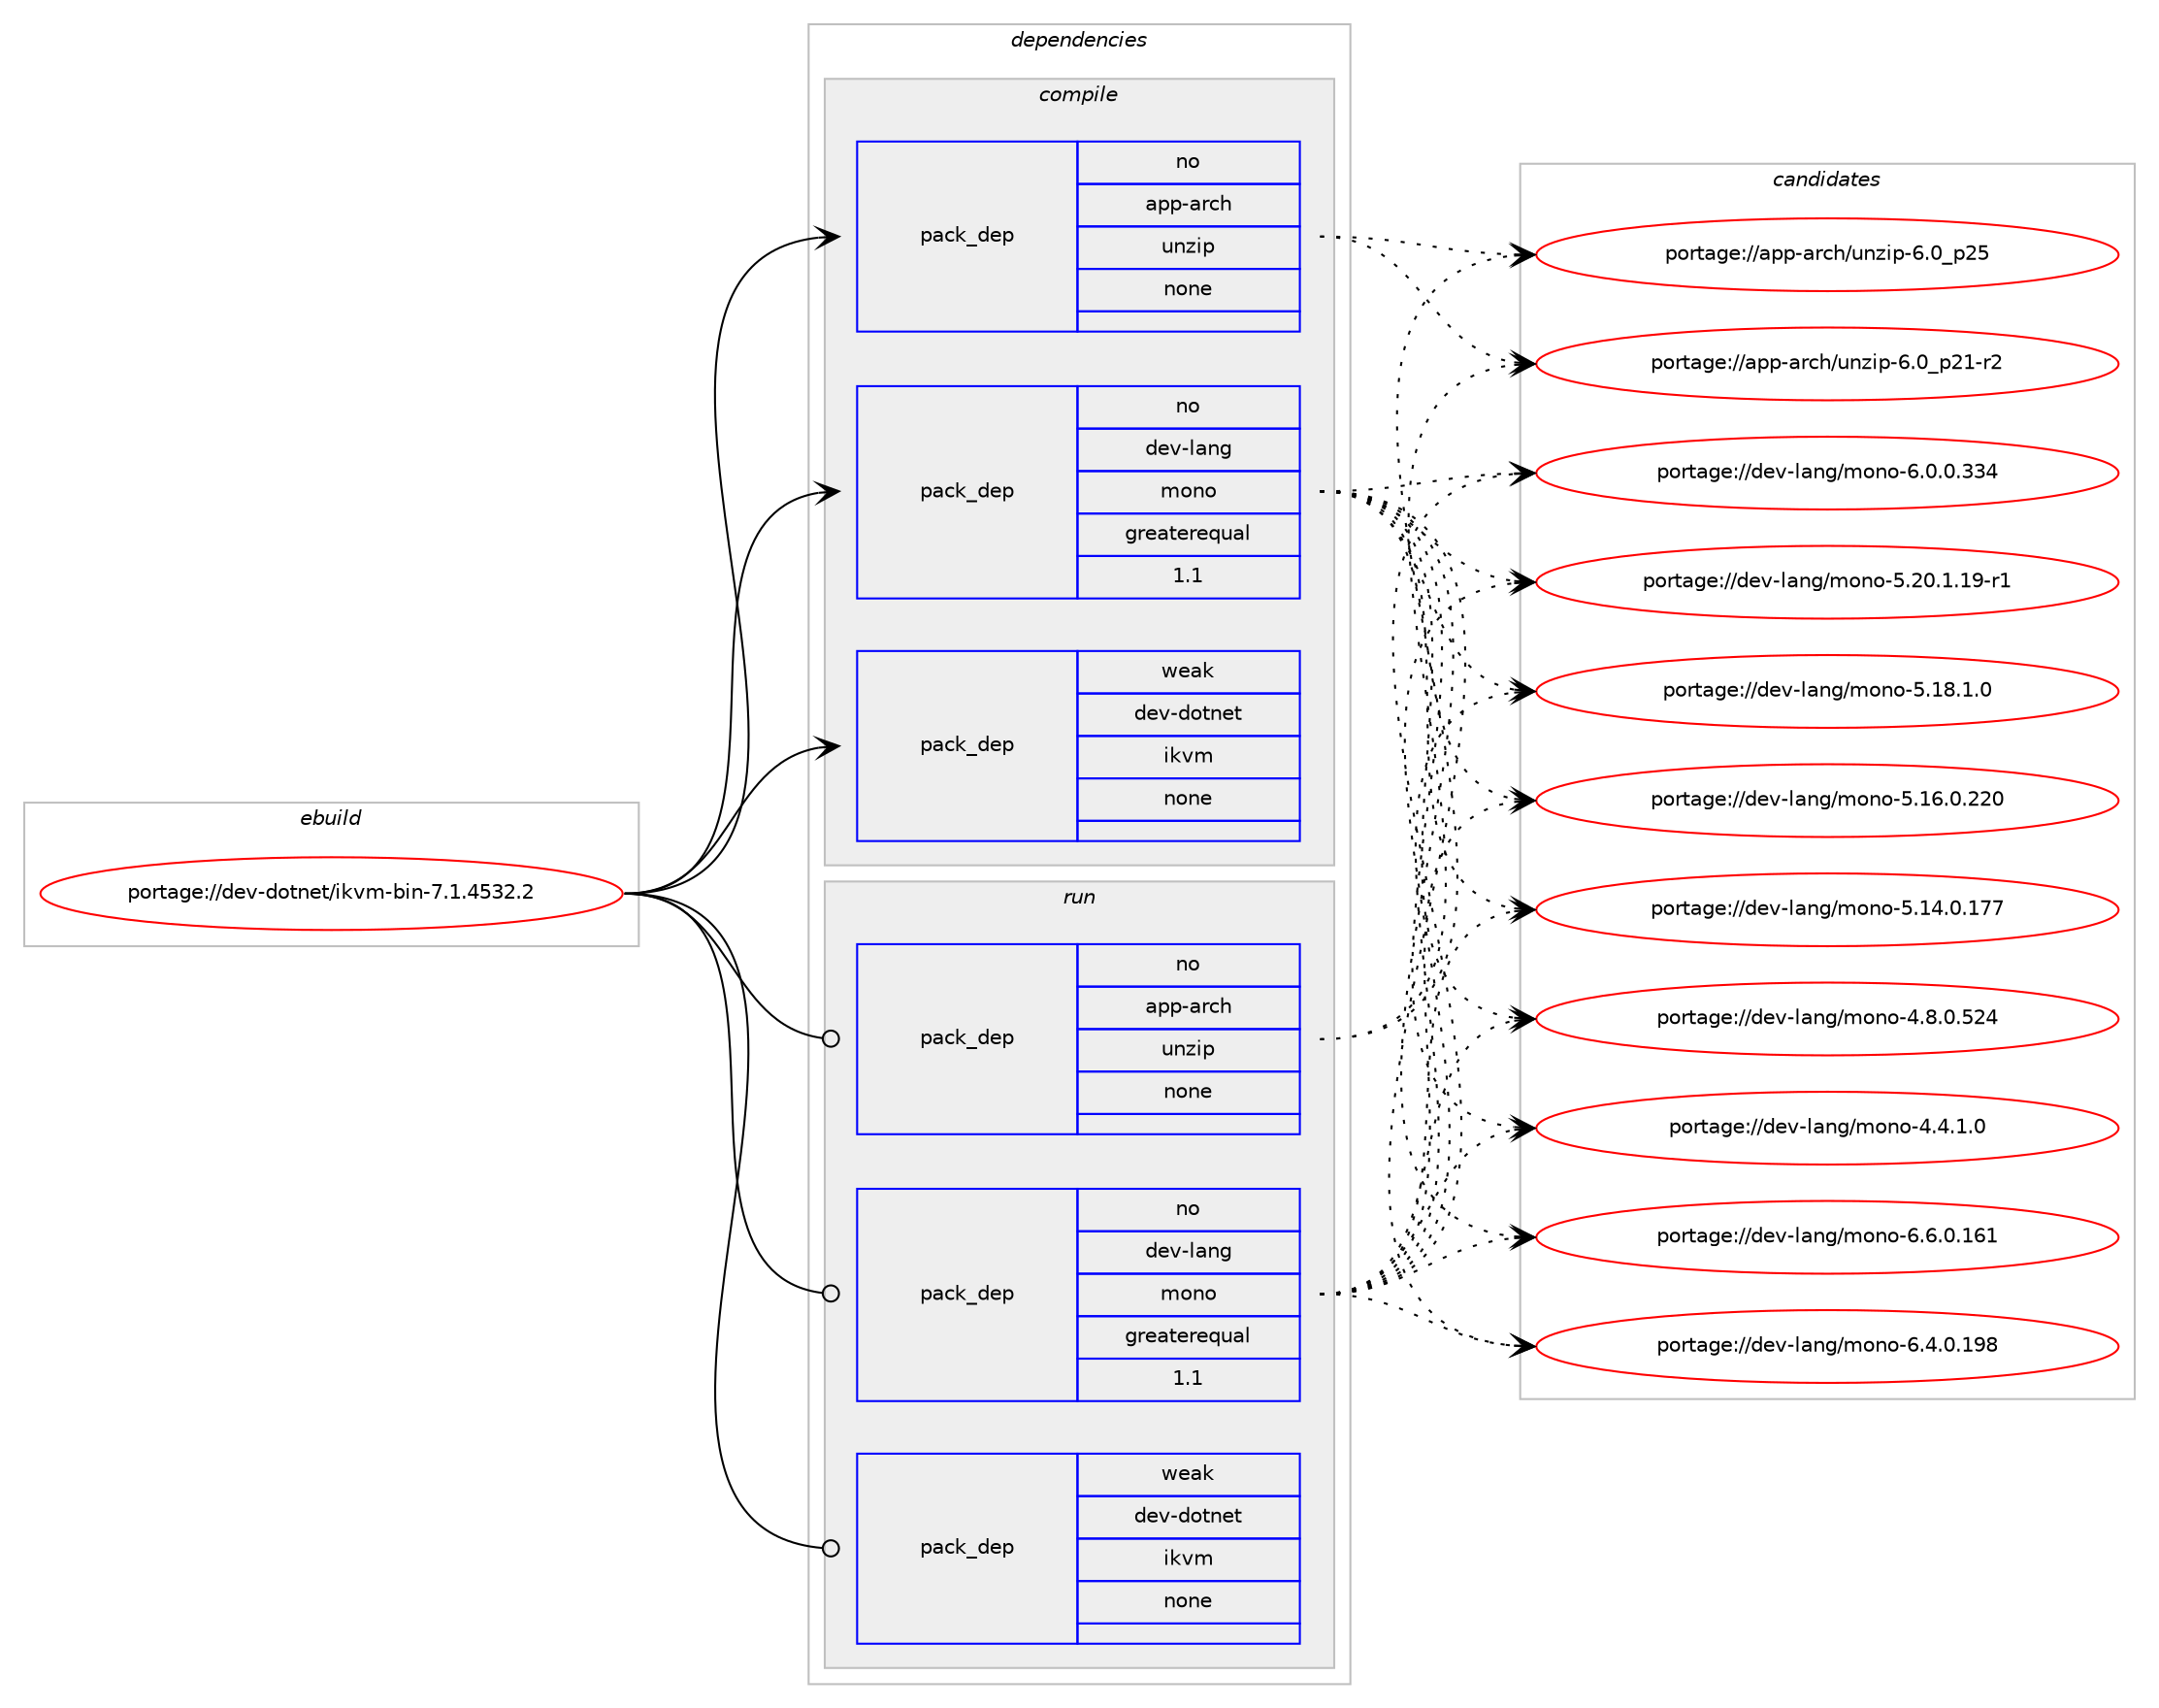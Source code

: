 digraph prolog {

# *************
# Graph options
# *************

newrank=true;
concentrate=true;
compound=true;
graph [rankdir=LR,fontname=Helvetica,fontsize=10,ranksep=1.5];#, ranksep=2.5, nodesep=0.2];
edge  [arrowhead=vee];
node  [fontname=Helvetica,fontsize=10];

# **********
# The ebuild
# **********

subgraph cluster_leftcol {
color=gray;
label=<<i>ebuild</i>>;
id [label="portage://dev-dotnet/ikvm-bin-7.1.4532.2", color=red, width=4, href="../dev-dotnet/ikvm-bin-7.1.4532.2.svg"];
}

# ****************
# The dependencies
# ****************

subgraph cluster_midcol {
color=gray;
label=<<i>dependencies</i>>;
subgraph cluster_compile {
fillcolor="#eeeeee";
style=filled;
label=<<i>compile</i>>;
subgraph pack433331 {
dependency576275 [label=<<TABLE BORDER="0" CELLBORDER="1" CELLSPACING="0" CELLPADDING="4" WIDTH="220"><TR><TD ROWSPAN="6" CELLPADDING="30">pack_dep</TD></TR><TR><TD WIDTH="110">no</TD></TR><TR><TD>app-arch</TD></TR><TR><TD>unzip</TD></TR><TR><TD>none</TD></TR><TR><TD></TD></TR></TABLE>>, shape=none, color=blue];
}
id:e -> dependency576275:w [weight=20,style="solid",arrowhead="vee"];
subgraph pack433332 {
dependency576276 [label=<<TABLE BORDER="0" CELLBORDER="1" CELLSPACING="0" CELLPADDING="4" WIDTH="220"><TR><TD ROWSPAN="6" CELLPADDING="30">pack_dep</TD></TR><TR><TD WIDTH="110">no</TD></TR><TR><TD>dev-lang</TD></TR><TR><TD>mono</TD></TR><TR><TD>greaterequal</TD></TR><TR><TD>1.1</TD></TR></TABLE>>, shape=none, color=blue];
}
id:e -> dependency576276:w [weight=20,style="solid",arrowhead="vee"];
subgraph pack433333 {
dependency576277 [label=<<TABLE BORDER="0" CELLBORDER="1" CELLSPACING="0" CELLPADDING="4" WIDTH="220"><TR><TD ROWSPAN="6" CELLPADDING="30">pack_dep</TD></TR><TR><TD WIDTH="110">weak</TD></TR><TR><TD>dev-dotnet</TD></TR><TR><TD>ikvm</TD></TR><TR><TD>none</TD></TR><TR><TD></TD></TR></TABLE>>, shape=none, color=blue];
}
id:e -> dependency576277:w [weight=20,style="solid",arrowhead="vee"];
}
subgraph cluster_compileandrun {
fillcolor="#eeeeee";
style=filled;
label=<<i>compile and run</i>>;
}
subgraph cluster_run {
fillcolor="#eeeeee";
style=filled;
label=<<i>run</i>>;
subgraph pack433334 {
dependency576278 [label=<<TABLE BORDER="0" CELLBORDER="1" CELLSPACING="0" CELLPADDING="4" WIDTH="220"><TR><TD ROWSPAN="6" CELLPADDING="30">pack_dep</TD></TR><TR><TD WIDTH="110">no</TD></TR><TR><TD>app-arch</TD></TR><TR><TD>unzip</TD></TR><TR><TD>none</TD></TR><TR><TD></TD></TR></TABLE>>, shape=none, color=blue];
}
id:e -> dependency576278:w [weight=20,style="solid",arrowhead="odot"];
subgraph pack433335 {
dependency576279 [label=<<TABLE BORDER="0" CELLBORDER="1" CELLSPACING="0" CELLPADDING="4" WIDTH="220"><TR><TD ROWSPAN="6" CELLPADDING="30">pack_dep</TD></TR><TR><TD WIDTH="110">no</TD></TR><TR><TD>dev-lang</TD></TR><TR><TD>mono</TD></TR><TR><TD>greaterequal</TD></TR><TR><TD>1.1</TD></TR></TABLE>>, shape=none, color=blue];
}
id:e -> dependency576279:w [weight=20,style="solid",arrowhead="odot"];
subgraph pack433336 {
dependency576280 [label=<<TABLE BORDER="0" CELLBORDER="1" CELLSPACING="0" CELLPADDING="4" WIDTH="220"><TR><TD ROWSPAN="6" CELLPADDING="30">pack_dep</TD></TR><TR><TD WIDTH="110">weak</TD></TR><TR><TD>dev-dotnet</TD></TR><TR><TD>ikvm</TD></TR><TR><TD>none</TD></TR><TR><TD></TD></TR></TABLE>>, shape=none, color=blue];
}
id:e -> dependency576280:w [weight=20,style="solid",arrowhead="odot"];
}
}

# **************
# The candidates
# **************

subgraph cluster_choices {
rank=same;
color=gray;
label=<<i>candidates</i>>;

subgraph choice433331 {
color=black;
nodesep=1;
choice971121124597114991044711711012210511245544648951125053 [label="portage://app-arch/unzip-6.0_p25", color=red, width=4,href="../app-arch/unzip-6.0_p25.svg"];
choice9711211245971149910447117110122105112455446489511250494511450 [label="portage://app-arch/unzip-6.0_p21-r2", color=red, width=4,href="../app-arch/unzip-6.0_p21-r2.svg"];
dependency576275:e -> choice971121124597114991044711711012210511245544648951125053:w [style=dotted,weight="100"];
dependency576275:e -> choice9711211245971149910447117110122105112455446489511250494511450:w [style=dotted,weight="100"];
}
subgraph choice433332 {
color=black;
nodesep=1;
choice10010111845108971101034710911111011145544654464846495449 [label="portage://dev-lang/mono-6.6.0.161", color=red, width=4,href="../dev-lang/mono-6.6.0.161.svg"];
choice10010111845108971101034710911111011145544652464846495756 [label="portage://dev-lang/mono-6.4.0.198", color=red, width=4,href="../dev-lang/mono-6.4.0.198.svg"];
choice10010111845108971101034710911111011145544648464846515152 [label="portage://dev-lang/mono-6.0.0.334", color=red, width=4,href="../dev-lang/mono-6.0.0.334.svg"];
choice100101118451089711010347109111110111455346504846494649574511449 [label="portage://dev-lang/mono-5.20.1.19-r1", color=red, width=4,href="../dev-lang/mono-5.20.1.19-r1.svg"];
choice100101118451089711010347109111110111455346495646494648 [label="portage://dev-lang/mono-5.18.1.0", color=red, width=4,href="../dev-lang/mono-5.18.1.0.svg"];
choice1001011184510897110103471091111101114553464954464846505048 [label="portage://dev-lang/mono-5.16.0.220", color=red, width=4,href="../dev-lang/mono-5.16.0.220.svg"];
choice1001011184510897110103471091111101114553464952464846495555 [label="portage://dev-lang/mono-5.14.0.177", color=red, width=4,href="../dev-lang/mono-5.14.0.177.svg"];
choice10010111845108971101034710911111011145524656464846535052 [label="portage://dev-lang/mono-4.8.0.524", color=red, width=4,href="../dev-lang/mono-4.8.0.524.svg"];
choice1001011184510897110103471091111101114552465246494648 [label="portage://dev-lang/mono-4.4.1.0", color=red, width=4,href="../dev-lang/mono-4.4.1.0.svg"];
dependency576276:e -> choice10010111845108971101034710911111011145544654464846495449:w [style=dotted,weight="100"];
dependency576276:e -> choice10010111845108971101034710911111011145544652464846495756:w [style=dotted,weight="100"];
dependency576276:e -> choice10010111845108971101034710911111011145544648464846515152:w [style=dotted,weight="100"];
dependency576276:e -> choice100101118451089711010347109111110111455346504846494649574511449:w [style=dotted,weight="100"];
dependency576276:e -> choice100101118451089711010347109111110111455346495646494648:w [style=dotted,weight="100"];
dependency576276:e -> choice1001011184510897110103471091111101114553464954464846505048:w [style=dotted,weight="100"];
dependency576276:e -> choice1001011184510897110103471091111101114553464952464846495555:w [style=dotted,weight="100"];
dependency576276:e -> choice10010111845108971101034710911111011145524656464846535052:w [style=dotted,weight="100"];
dependency576276:e -> choice1001011184510897110103471091111101114552465246494648:w [style=dotted,weight="100"];
}
subgraph choice433333 {
color=black;
nodesep=1;
}
subgraph choice433334 {
color=black;
nodesep=1;
choice971121124597114991044711711012210511245544648951125053 [label="portage://app-arch/unzip-6.0_p25", color=red, width=4,href="../app-arch/unzip-6.0_p25.svg"];
choice9711211245971149910447117110122105112455446489511250494511450 [label="portage://app-arch/unzip-6.0_p21-r2", color=red, width=4,href="../app-arch/unzip-6.0_p21-r2.svg"];
dependency576278:e -> choice971121124597114991044711711012210511245544648951125053:w [style=dotted,weight="100"];
dependency576278:e -> choice9711211245971149910447117110122105112455446489511250494511450:w [style=dotted,weight="100"];
}
subgraph choice433335 {
color=black;
nodesep=1;
choice10010111845108971101034710911111011145544654464846495449 [label="portage://dev-lang/mono-6.6.0.161", color=red, width=4,href="../dev-lang/mono-6.6.0.161.svg"];
choice10010111845108971101034710911111011145544652464846495756 [label="portage://dev-lang/mono-6.4.0.198", color=red, width=4,href="../dev-lang/mono-6.4.0.198.svg"];
choice10010111845108971101034710911111011145544648464846515152 [label="portage://dev-lang/mono-6.0.0.334", color=red, width=4,href="../dev-lang/mono-6.0.0.334.svg"];
choice100101118451089711010347109111110111455346504846494649574511449 [label="portage://dev-lang/mono-5.20.1.19-r1", color=red, width=4,href="../dev-lang/mono-5.20.1.19-r1.svg"];
choice100101118451089711010347109111110111455346495646494648 [label="portage://dev-lang/mono-5.18.1.0", color=red, width=4,href="../dev-lang/mono-5.18.1.0.svg"];
choice1001011184510897110103471091111101114553464954464846505048 [label="portage://dev-lang/mono-5.16.0.220", color=red, width=4,href="../dev-lang/mono-5.16.0.220.svg"];
choice1001011184510897110103471091111101114553464952464846495555 [label="portage://dev-lang/mono-5.14.0.177", color=red, width=4,href="../dev-lang/mono-5.14.0.177.svg"];
choice10010111845108971101034710911111011145524656464846535052 [label="portage://dev-lang/mono-4.8.0.524", color=red, width=4,href="../dev-lang/mono-4.8.0.524.svg"];
choice1001011184510897110103471091111101114552465246494648 [label="portage://dev-lang/mono-4.4.1.0", color=red, width=4,href="../dev-lang/mono-4.4.1.0.svg"];
dependency576279:e -> choice10010111845108971101034710911111011145544654464846495449:w [style=dotted,weight="100"];
dependency576279:e -> choice10010111845108971101034710911111011145544652464846495756:w [style=dotted,weight="100"];
dependency576279:e -> choice10010111845108971101034710911111011145544648464846515152:w [style=dotted,weight="100"];
dependency576279:e -> choice100101118451089711010347109111110111455346504846494649574511449:w [style=dotted,weight="100"];
dependency576279:e -> choice100101118451089711010347109111110111455346495646494648:w [style=dotted,weight="100"];
dependency576279:e -> choice1001011184510897110103471091111101114553464954464846505048:w [style=dotted,weight="100"];
dependency576279:e -> choice1001011184510897110103471091111101114553464952464846495555:w [style=dotted,weight="100"];
dependency576279:e -> choice10010111845108971101034710911111011145524656464846535052:w [style=dotted,weight="100"];
dependency576279:e -> choice1001011184510897110103471091111101114552465246494648:w [style=dotted,weight="100"];
}
subgraph choice433336 {
color=black;
nodesep=1;
}
}

}

